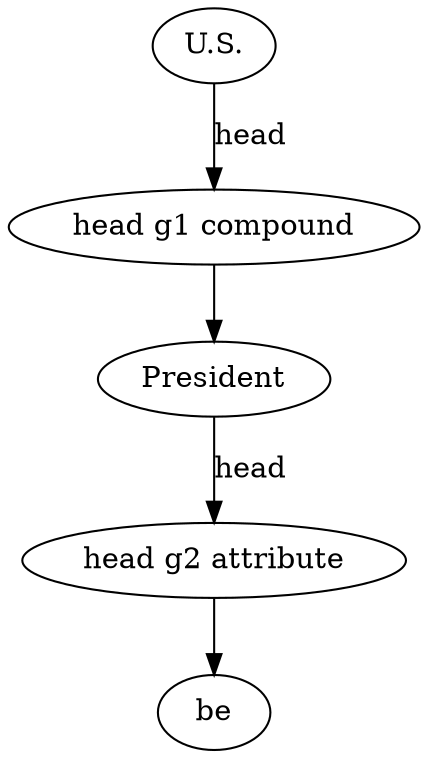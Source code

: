 strict digraph  {
"U.S.";
"head g1 compound";
President;
"head g2 attribute";
be;
"U.S." -> "head g1 compound"  [label=head];
"head g1 compound" -> President;
President -> "head g2 attribute"  [label=head];
"head g2 attribute" -> be;
}
